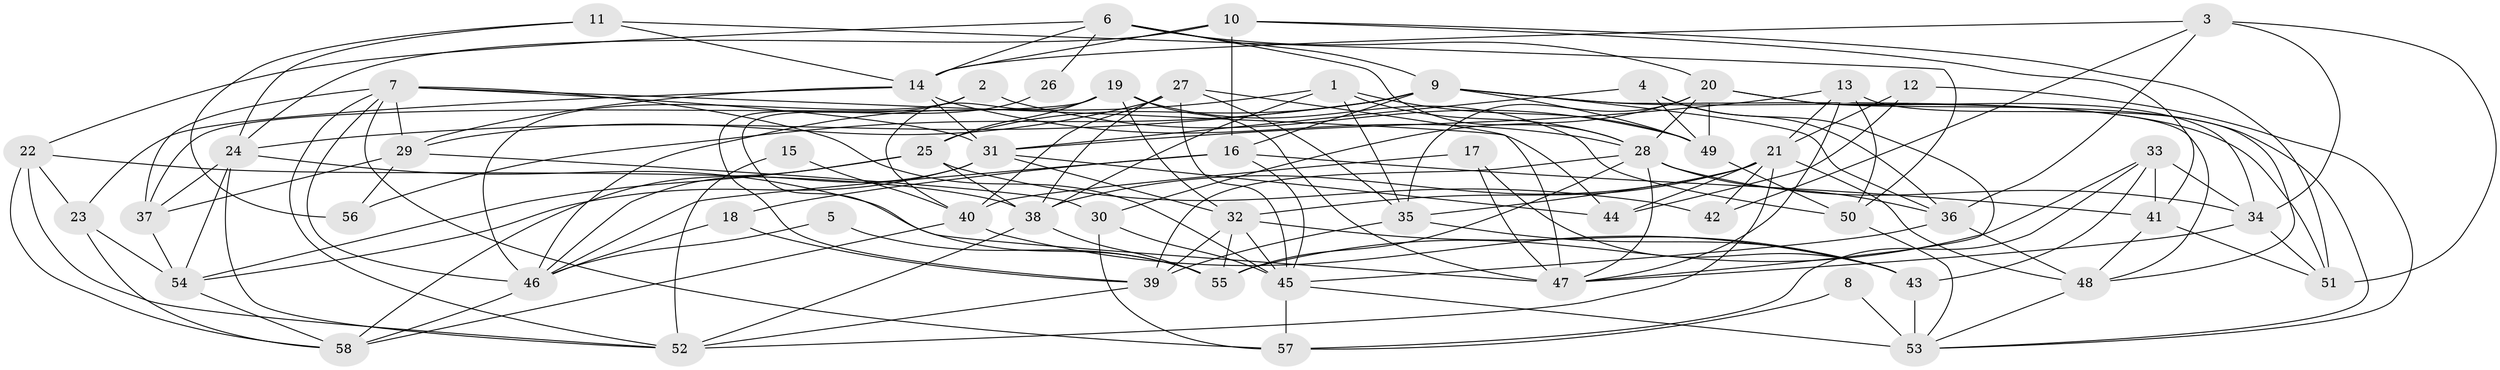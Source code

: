 // original degree distribution, {3: 0.27586206896551724, 2: 0.10344827586206896, 7: 0.05172413793103448, 5: 0.1896551724137931, 4: 0.3103448275862069, 6: 0.06896551724137931}
// Generated by graph-tools (version 1.1) at 2025/50/03/09/25 03:50:11]
// undirected, 58 vertices, 160 edges
graph export_dot {
graph [start="1"]
  node [color=gray90,style=filled];
  1;
  2;
  3;
  4;
  5;
  6;
  7;
  8;
  9;
  10;
  11;
  12;
  13;
  14;
  15;
  16;
  17;
  18;
  19;
  20;
  21;
  22;
  23;
  24;
  25;
  26;
  27;
  28;
  29;
  30;
  31;
  32;
  33;
  34;
  35;
  36;
  37;
  38;
  39;
  40;
  41;
  42;
  43;
  44;
  45;
  46;
  47;
  48;
  49;
  50;
  51;
  52;
  53;
  54;
  55;
  56;
  57;
  58;
  1 -- 28 [weight=1.0];
  1 -- 35 [weight=1.0];
  1 -- 38 [weight=1.0];
  1 -- 46 [weight=1.0];
  1 -- 49 [weight=1.0];
  2 -- 39 [weight=1.0];
  2 -- 46 [weight=1.0];
  2 -- 49 [weight=1.0];
  3 -- 14 [weight=1.0];
  3 -- 34 [weight=2.0];
  3 -- 36 [weight=1.0];
  3 -- 42 [weight=1.0];
  3 -- 51 [weight=1.0];
  4 -- 31 [weight=1.0];
  4 -- 36 [weight=1.0];
  4 -- 47 [weight=1.0];
  4 -- 49 [weight=1.0];
  5 -- 46 [weight=1.0];
  5 -- 55 [weight=1.0];
  6 -- 9 [weight=1.0];
  6 -- 14 [weight=1.0];
  6 -- 20 [weight=1.0];
  6 -- 22 [weight=1.0];
  6 -- 26 [weight=1.0];
  6 -- 28 [weight=1.0];
  7 -- 29 [weight=1.0];
  7 -- 31 [weight=1.0];
  7 -- 37 [weight=1.0];
  7 -- 44 [weight=1.0];
  7 -- 45 [weight=1.0];
  7 -- 46 [weight=1.0];
  7 -- 52 [weight=1.0];
  7 -- 57 [weight=1.0];
  8 -- 53 [weight=1.0];
  8 -- 57 [weight=1.0];
  9 -- 16 [weight=1.0];
  9 -- 24 [weight=1.0];
  9 -- 25 [weight=1.0];
  9 -- 36 [weight=1.0];
  9 -- 48 [weight=1.0];
  9 -- 49 [weight=1.0];
  9 -- 51 [weight=1.0];
  9 -- 56 [weight=1.0];
  10 -- 14 [weight=1.0];
  10 -- 16 [weight=1.0];
  10 -- 24 [weight=1.0];
  10 -- 41 [weight=1.0];
  10 -- 51 [weight=1.0];
  11 -- 14 [weight=1.0];
  11 -- 24 [weight=1.0];
  11 -- 50 [weight=1.0];
  11 -- 56 [weight=1.0];
  12 -- 21 [weight=1.0];
  12 -- 44 [weight=1.0];
  12 -- 53 [weight=1.0];
  13 -- 21 [weight=1.0];
  13 -- 31 [weight=1.0];
  13 -- 47 [weight=1.0];
  13 -- 48 [weight=1.0];
  13 -- 50 [weight=1.0];
  14 -- 23 [weight=1.0];
  14 -- 28 [weight=1.0];
  14 -- 29 [weight=1.0];
  14 -- 31 [weight=1.0];
  15 -- 40 [weight=1.0];
  15 -- 52 [weight=1.0];
  16 -- 18 [weight=1.0];
  16 -- 41 [weight=1.0];
  16 -- 45 [weight=1.0];
  16 -- 46 [weight=1.0];
  17 -- 40 [weight=1.0];
  17 -- 43 [weight=1.0];
  17 -- 47 [weight=1.0];
  18 -- 39 [weight=1.0];
  18 -- 46 [weight=1.0];
  19 -- 25 [weight=1.0];
  19 -- 32 [weight=1.0];
  19 -- 37 [weight=1.0];
  19 -- 40 [weight=1.0];
  19 -- 47 [weight=2.0];
  19 -- 50 [weight=1.0];
  20 -- 28 [weight=1.0];
  20 -- 30 [weight=1.0];
  20 -- 34 [weight=1.0];
  20 -- 35 [weight=1.0];
  20 -- 49 [weight=1.0];
  20 -- 53 [weight=1.0];
  21 -- 32 [weight=1.0];
  21 -- 35 [weight=1.0];
  21 -- 38 [weight=1.0];
  21 -- 42 [weight=1.0];
  21 -- 44 [weight=1.0];
  21 -- 48 [weight=1.0];
  21 -- 52 [weight=1.0];
  22 -- 23 [weight=1.0];
  22 -- 38 [weight=1.0];
  22 -- 52 [weight=1.0];
  22 -- 58 [weight=1.0];
  23 -- 54 [weight=1.0];
  23 -- 58 [weight=1.0];
  24 -- 37 [weight=1.0];
  24 -- 47 [weight=1.0];
  24 -- 52 [weight=1.0];
  24 -- 54 [weight=1.0];
  25 -- 38 [weight=1.0];
  25 -- 42 [weight=1.0];
  25 -- 54 [weight=1.0];
  25 -- 58 [weight=1.0];
  26 -- 55 [weight=1.0];
  27 -- 29 [weight=1.0];
  27 -- 35 [weight=1.0];
  27 -- 38 [weight=1.0];
  27 -- 40 [weight=1.0];
  27 -- 45 [weight=2.0];
  27 -- 47 [weight=1.0];
  28 -- 34 [weight=1.0];
  28 -- 36 [weight=1.0];
  28 -- 39 [weight=1.0];
  28 -- 47 [weight=1.0];
  28 -- 55 [weight=1.0];
  29 -- 30 [weight=1.0];
  29 -- 37 [weight=1.0];
  29 -- 56 [weight=1.0];
  30 -- 45 [weight=2.0];
  30 -- 57 [weight=1.0];
  31 -- 32 [weight=1.0];
  31 -- 44 [weight=1.0];
  31 -- 46 [weight=1.0];
  31 -- 54 [weight=1.0];
  32 -- 39 [weight=1.0];
  32 -- 43 [weight=1.0];
  32 -- 45 [weight=1.0];
  32 -- 55 [weight=1.0];
  33 -- 34 [weight=1.0];
  33 -- 41 [weight=1.0];
  33 -- 43 [weight=1.0];
  33 -- 55 [weight=1.0];
  33 -- 57 [weight=1.0];
  34 -- 47 [weight=1.0];
  34 -- 51 [weight=1.0];
  35 -- 39 [weight=1.0];
  35 -- 43 [weight=1.0];
  36 -- 45 [weight=1.0];
  36 -- 48 [weight=1.0];
  37 -- 54 [weight=1.0];
  38 -- 52 [weight=1.0];
  38 -- 55 [weight=1.0];
  39 -- 52 [weight=1.0];
  40 -- 43 [weight=1.0];
  40 -- 58 [weight=1.0];
  41 -- 48 [weight=1.0];
  41 -- 51 [weight=1.0];
  43 -- 53 [weight=2.0];
  45 -- 53 [weight=2.0];
  45 -- 57 [weight=1.0];
  46 -- 58 [weight=1.0];
  48 -- 53 [weight=1.0];
  49 -- 50 [weight=1.0];
  50 -- 53 [weight=1.0];
  54 -- 58 [weight=1.0];
}
